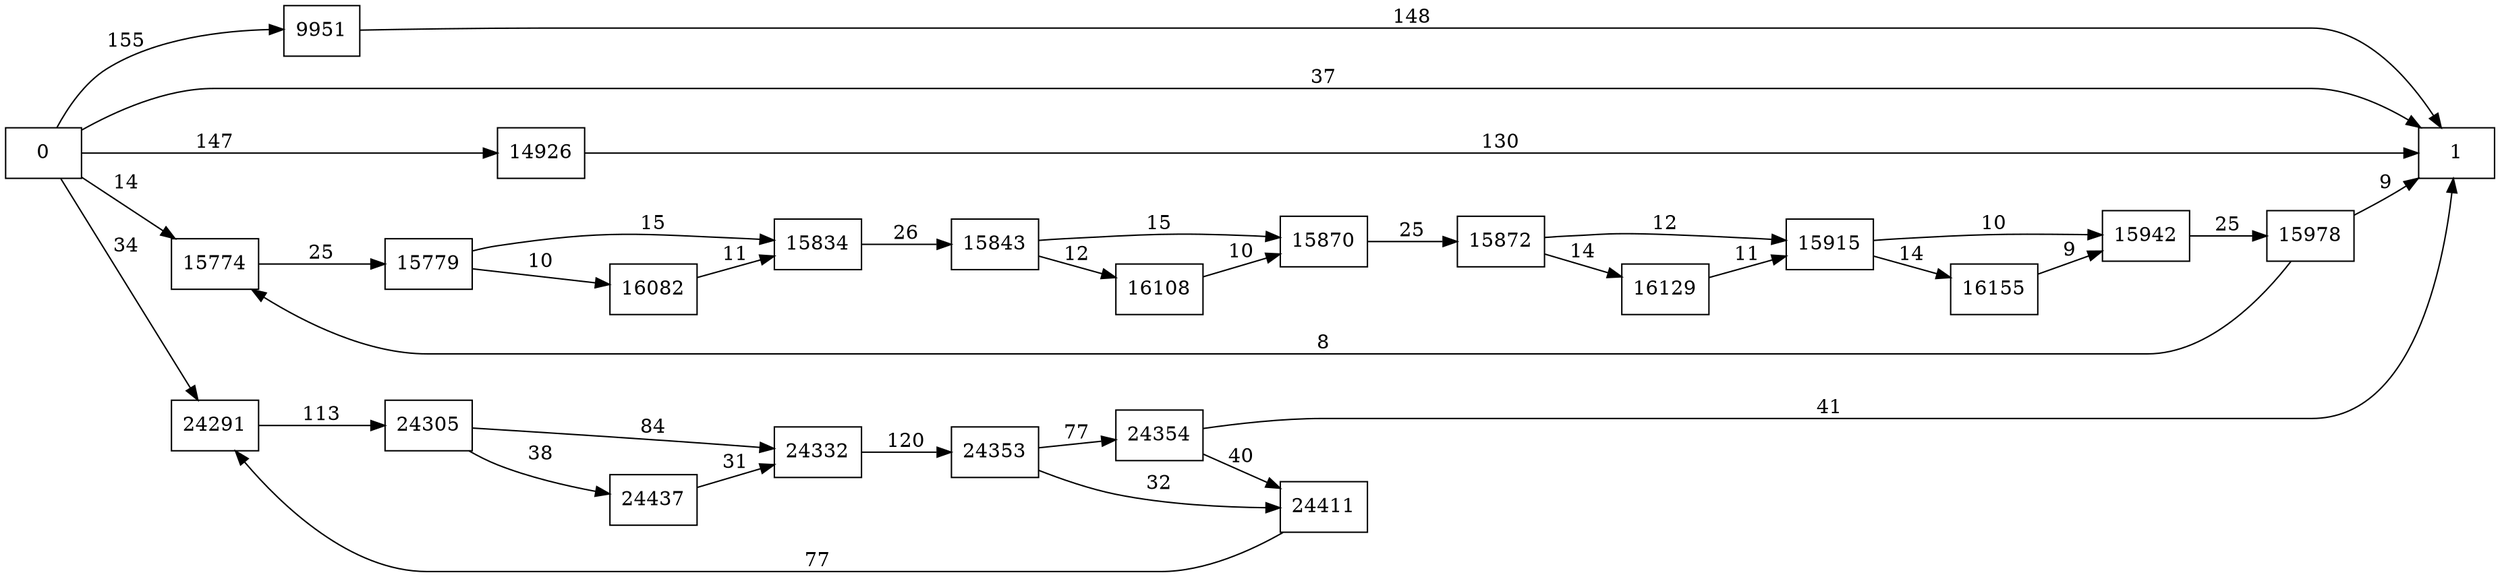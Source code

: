 digraph {
	graph [rankdir=LR]
	node [shape=rectangle]
	9951 -> 1 [label=148]
	14926 -> 1 [label=130]
	15774 -> 15779 [label=25]
	15779 -> 15834 [label=15]
	15779 -> 16082 [label=10]
	15834 -> 15843 [label=26]
	15843 -> 15870 [label=15]
	15843 -> 16108 [label=12]
	15870 -> 15872 [label=25]
	15872 -> 15915 [label=12]
	15872 -> 16129 [label=14]
	15915 -> 15942 [label=10]
	15915 -> 16155 [label=14]
	15942 -> 15978 [label=25]
	15978 -> 15774 [label=8]
	15978 -> 1 [label=9]
	16082 -> 15834 [label=11]
	16108 -> 15870 [label=10]
	16129 -> 15915 [label=11]
	16155 -> 15942 [label=9]
	24291 -> 24305 [label=113]
	24305 -> 24332 [label=84]
	24305 -> 24437 [label=38]
	24332 -> 24353 [label=120]
	24353 -> 24354 [label=77]
	24353 -> 24411 [label=32]
	24354 -> 24411 [label=40]
	24354 -> 1 [label=41]
	24411 -> 24291 [label=77]
	24437 -> 24332 [label=31]
	0 -> 1 [label=37]
	0 -> 9951 [label=155]
	0 -> 14926 [label=147]
	0 -> 15774 [label=14]
	0 -> 24291 [label=34]
}

